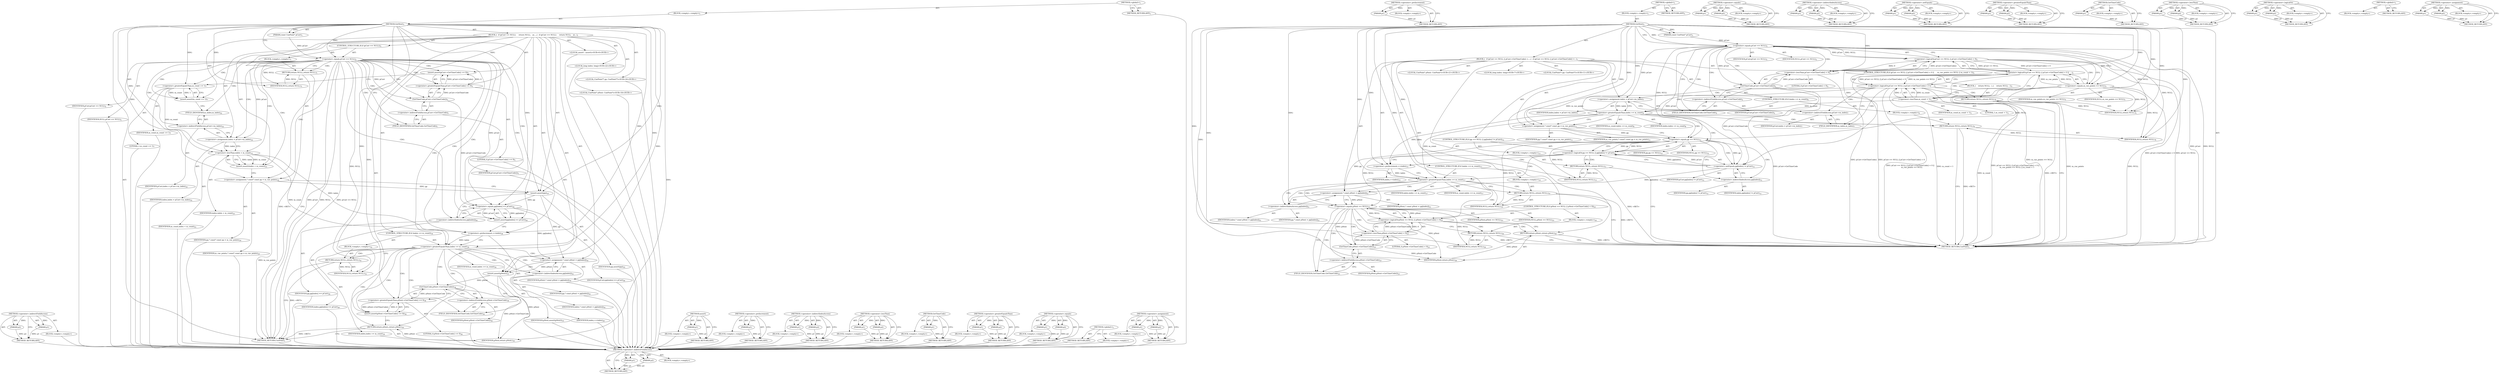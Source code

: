 digraph "&lt;operator&gt;.assignment" {
vulnerable_123 [label=<(METHOD,&lt;operator&gt;.indirectFieldAccess)>];
vulnerable_124 [label=<(PARAM,p1)>];
vulnerable_125 [label=<(PARAM,p2)>];
vulnerable_126 [label=<(BLOCK,&lt;empty&gt;,&lt;empty&gt;)>];
vulnerable_127 [label=<(METHOD_RETURN,ANY)>];
vulnerable_6 [label=<(METHOD,&lt;global&gt;)<SUB>1</SUB>>];
vulnerable_7 [label=<(BLOCK,&lt;empty&gt;,&lt;empty&gt;)<SUB>1</SUB>>];
vulnerable_8 [label=<(METHOD,GetNext)<SUB>1</SUB>>];
vulnerable_9 [label=<(PARAM,const CuePoint* pCurr)<SUB>1</SUB>>];
vulnerable_10 [label=<(BLOCK,{
  if (pCurr == NULL)
     return NULL;
 
  as...,{
  if (pCurr == NULL)
     return NULL;
 
  as...)<SUB>1</SUB>>];
vulnerable_11 [label=<(CONTROL_STRUCTURE,IF,if (pCurr == NULL))<SUB>2</SUB>>];
vulnerable_12 [label=<(&lt;operator&gt;.equals,pCurr == NULL)<SUB>2</SUB>>];
vulnerable_13 [label=<(IDENTIFIER,pCurr,pCurr == NULL)<SUB>2</SUB>>];
vulnerable_14 [label=<(IDENTIFIER,NULL,pCurr == NULL)<SUB>2</SUB>>];
vulnerable_15 [label=<(BLOCK,&lt;empty&gt;,&lt;empty&gt;)<SUB>3</SUB>>];
vulnerable_16 [label=<(RETURN,return NULL;,return NULL;)<SUB>3</SUB>>];
vulnerable_17 [label=<(IDENTIFIER,NULL,return NULL;)<SUB>3</SUB>>];
vulnerable_18 [label=<(assert,assert(pCurr-&gt;GetTimeCode() &gt;= 0))<SUB>5</SUB>>];
vulnerable_19 [label=<(&lt;operator&gt;.greaterEqualsThan,pCurr-&gt;GetTimeCode() &gt;= 0)<SUB>5</SUB>>];
vulnerable_20 [label=<(GetTimeCode,pCurr-&gt;GetTimeCode())<SUB>5</SUB>>];
vulnerable_21 [label=<(&lt;operator&gt;.indirectFieldAccess,pCurr-&gt;GetTimeCode)<SUB>5</SUB>>];
vulnerable_22 [label=<(IDENTIFIER,pCurr,pCurr-&gt;GetTimeCode())<SUB>5</SUB>>];
vulnerable_23 [label=<(FIELD_IDENTIFIER,GetTimeCode,GetTimeCode)<SUB>5</SUB>>];
vulnerable_24 [label=<(LITERAL,0,pCurr-&gt;GetTimeCode() &gt;= 0)<SUB>5</SUB>>];
vulnerable_25 [label="<(LOCAL,assert : assert)<SUB>6</SUB>>"];
vulnerable_26 [label=<(assert,assert(m_count &gt;= 1))<SUB>7</SUB>>];
vulnerable_27 [label=<(&lt;operator&gt;.greaterEqualsThan,m_count &gt;= 1)<SUB>7</SUB>>];
vulnerable_28 [label=<(IDENTIFIER,m_count,m_count &gt;= 1)<SUB>7</SUB>>];
vulnerable_29 [label=<(LITERAL,1,m_count &gt;= 1)<SUB>7</SUB>>];
vulnerable_30 [label="<(LOCAL,long index: long)<SUB>22</SUB>>"];
vulnerable_31 [label=<(&lt;operator&gt;.assignment,index = pCurr-&gt;m_index)<SUB>22</SUB>>];
vulnerable_32 [label=<(IDENTIFIER,index,index = pCurr-&gt;m_index)<SUB>22</SUB>>];
vulnerable_33 [label=<(&lt;operator&gt;.indirectFieldAccess,pCurr-&gt;m_index)<SUB>22</SUB>>];
vulnerable_34 [label=<(IDENTIFIER,pCurr,index = pCurr-&gt;m_index)<SUB>22</SUB>>];
vulnerable_35 [label=<(FIELD_IDENTIFIER,m_index,m_index)<SUB>22</SUB>>];
vulnerable_36 [label=<(assert,assert(index &lt; m_count))<SUB>23</SUB>>];
vulnerable_37 [label=<(&lt;operator&gt;.lessThan,index &lt; m_count)<SUB>23</SUB>>];
vulnerable_38 [label=<(IDENTIFIER,index,index &lt; m_count)<SUB>23</SUB>>];
vulnerable_39 [label=<(IDENTIFIER,m_count,index &lt; m_count)<SUB>23</SUB>>];
vulnerable_40 [label="<(LOCAL,CuePoint** pp: CuePoint**)<SUB>24</SUB>>"];
vulnerable_41 [label=<(&lt;operator&gt;.assignment,* const* const pp = m_cue_points)<SUB>24</SUB>>];
vulnerable_42 [label=<(IDENTIFIER,pp,* const* const pp = m_cue_points)<SUB>24</SUB>>];
vulnerable_43 [label=<(IDENTIFIER,m_cue_points,* const* const pp = m_cue_points)<SUB>24</SUB>>];
vulnerable_44 [label=<(assert,assert(pp))<SUB>25</SUB>>];
vulnerable_45 [label=<(IDENTIFIER,pp,assert(pp))<SUB>25</SUB>>];
vulnerable_46 [label=<(assert,assert(pp[index] == pCurr))<SUB>26</SUB>>];
vulnerable_47 [label=<(&lt;operator&gt;.equals,pp[index] == pCurr)<SUB>26</SUB>>];
vulnerable_48 [label=<(&lt;operator&gt;.indirectIndexAccess,pp[index])<SUB>26</SUB>>];
vulnerable_49 [label=<(IDENTIFIER,pp,pp[index] == pCurr)<SUB>26</SUB>>];
vulnerable_50 [label=<(IDENTIFIER,index,pp[index] == pCurr)<SUB>26</SUB>>];
vulnerable_51 [label=<(IDENTIFIER,pCurr,pp[index] == pCurr)<SUB>26</SUB>>];
vulnerable_52 [label=<(&lt;operator&gt;.preIncrement,++index)<SUB>28</SUB>>];
vulnerable_53 [label=<(IDENTIFIER,index,++index)<SUB>28</SUB>>];
vulnerable_54 [label=<(CONTROL_STRUCTURE,IF,if (index &gt;= m_count))<SUB>30</SUB>>];
vulnerable_55 [label=<(&lt;operator&gt;.greaterEqualsThan,index &gt;= m_count)<SUB>30</SUB>>];
vulnerable_56 [label=<(IDENTIFIER,index,index &gt;= m_count)<SUB>30</SUB>>];
vulnerable_57 [label=<(IDENTIFIER,m_count,index &gt;= m_count)<SUB>30</SUB>>];
vulnerable_58 [label=<(BLOCK,&lt;empty&gt;,&lt;empty&gt;)<SUB>32</SUB>>];
vulnerable_59 [label=<(RETURN,return NULL;,return NULL;)<SUB>32</SUB>>];
vulnerable_60 [label=<(IDENTIFIER,NULL,return NULL;)<SUB>32</SUB>>];
vulnerable_61 [label="<(LOCAL,CuePoint* pNext: CuePoint*)<SUB>34</SUB>>"];
vulnerable_62 [label=<(&lt;operator&gt;.assignment,* const pNext = pp[index])<SUB>34</SUB>>];
vulnerable_63 [label=<(IDENTIFIER,pNext,* const pNext = pp[index])<SUB>34</SUB>>];
vulnerable_64 [label=<(&lt;operator&gt;.indirectIndexAccess,pp[index])<SUB>34</SUB>>];
vulnerable_65 [label=<(IDENTIFIER,pp,* const pNext = pp[index])<SUB>34</SUB>>];
vulnerable_66 [label=<(IDENTIFIER,index,* const pNext = pp[index])<SUB>34</SUB>>];
vulnerable_67 [label=<(assert,assert(pNext))<SUB>35</SUB>>];
vulnerable_68 [label=<(IDENTIFIER,pNext,assert(pNext))<SUB>35</SUB>>];
vulnerable_69 [label=<(assert,assert(pNext-&gt;GetTimeCode() &gt;= 0))<SUB>36</SUB>>];
vulnerable_70 [label=<(&lt;operator&gt;.greaterEqualsThan,pNext-&gt;GetTimeCode() &gt;= 0)<SUB>36</SUB>>];
vulnerable_71 [label=<(GetTimeCode,pNext-&gt;GetTimeCode())<SUB>36</SUB>>];
vulnerable_72 [label=<(&lt;operator&gt;.indirectFieldAccess,pNext-&gt;GetTimeCode)<SUB>36</SUB>>];
vulnerable_73 [label=<(IDENTIFIER,pNext,pNext-&gt;GetTimeCode())<SUB>36</SUB>>];
vulnerable_74 [label=<(FIELD_IDENTIFIER,GetTimeCode,GetTimeCode)<SUB>36</SUB>>];
vulnerable_75 [label=<(LITERAL,0,pNext-&gt;GetTimeCode() &gt;= 0)<SUB>36</SUB>>];
vulnerable_76 [label=<(RETURN,return pNext;,return pNext;)<SUB>39</SUB>>];
vulnerable_77 [label=<(IDENTIFIER,pNext,return pNext;)<SUB>39</SUB>>];
vulnerable_78 [label=<(METHOD_RETURN,CuePoint)<SUB>1</SUB>>];
vulnerable_80 [label=<(METHOD_RETURN,ANY)<SUB>1</SUB>>];
vulnerable_110 [label=<(METHOD,assert)>];
vulnerable_111 [label=<(PARAM,p1)>];
vulnerable_112 [label=<(BLOCK,&lt;empty&gt;,&lt;empty&gt;)>];
vulnerable_113 [label=<(METHOD_RETURN,ANY)>];
vulnerable_143 [label=<(METHOD,&lt;operator&gt;.preIncrement)>];
vulnerable_144 [label=<(PARAM,p1)>];
vulnerable_145 [label=<(BLOCK,&lt;empty&gt;,&lt;empty&gt;)>];
vulnerable_146 [label=<(METHOD_RETURN,ANY)>];
vulnerable_138 [label=<(METHOD,&lt;operator&gt;.indirectIndexAccess)>];
vulnerable_139 [label=<(PARAM,p1)>];
vulnerable_140 [label=<(PARAM,p2)>];
vulnerable_141 [label=<(BLOCK,&lt;empty&gt;,&lt;empty&gt;)>];
vulnerable_142 [label=<(METHOD_RETURN,ANY)>];
vulnerable_133 [label=<(METHOD,&lt;operator&gt;.lessThan)>];
vulnerable_134 [label=<(PARAM,p1)>];
vulnerable_135 [label=<(PARAM,p2)>];
vulnerable_136 [label=<(BLOCK,&lt;empty&gt;,&lt;empty&gt;)>];
vulnerable_137 [label=<(METHOD_RETURN,ANY)>];
vulnerable_119 [label=<(METHOD,GetTimeCode)>];
vulnerable_120 [label=<(PARAM,p1)>];
vulnerable_121 [label=<(BLOCK,&lt;empty&gt;,&lt;empty&gt;)>];
vulnerable_122 [label=<(METHOD_RETURN,ANY)>];
vulnerable_114 [label=<(METHOD,&lt;operator&gt;.greaterEqualsThan)>];
vulnerable_115 [label=<(PARAM,p1)>];
vulnerable_116 [label=<(PARAM,p2)>];
vulnerable_117 [label=<(BLOCK,&lt;empty&gt;,&lt;empty&gt;)>];
vulnerable_118 [label=<(METHOD_RETURN,ANY)>];
vulnerable_105 [label=<(METHOD,&lt;operator&gt;.equals)>];
vulnerable_106 [label=<(PARAM,p1)>];
vulnerable_107 [label=<(PARAM,p2)>];
vulnerable_108 [label=<(BLOCK,&lt;empty&gt;,&lt;empty&gt;)>];
vulnerable_109 [label=<(METHOD_RETURN,ANY)>];
vulnerable_99 [label=<(METHOD,&lt;global&gt;)<SUB>1</SUB>>];
vulnerable_100 [label=<(BLOCK,&lt;empty&gt;,&lt;empty&gt;)>];
vulnerable_101 [label=<(METHOD_RETURN,ANY)>];
vulnerable_128 [label=<(METHOD,&lt;operator&gt;.assignment)>];
vulnerable_129 [label=<(PARAM,p1)>];
vulnerable_130 [label=<(PARAM,p2)>];
vulnerable_131 [label=<(BLOCK,&lt;empty&gt;,&lt;empty&gt;)>];
vulnerable_132 [label=<(METHOD_RETURN,ANY)>];
fixed_138 [label=<(METHOD,&lt;operator&gt;.indirectFieldAccess)>];
fixed_139 [label=<(PARAM,p1)>];
fixed_140 [label=<(PARAM,p2)>];
fixed_141 [label=<(BLOCK,&lt;empty&gt;,&lt;empty&gt;)>];
fixed_142 [label=<(METHOD_RETURN,ANY)>];
fixed_163 [label=<(METHOD,&lt;operator&gt;.preIncrement)>];
fixed_164 [label=<(PARAM,p1)>];
fixed_165 [label=<(BLOCK,&lt;empty&gt;,&lt;empty&gt;)>];
fixed_166 [label=<(METHOD_RETURN,ANY)>];
fixed_6 [label=<(METHOD,&lt;global&gt;)<SUB>1</SUB>>];
fixed_7 [label=<(BLOCK,&lt;empty&gt;,&lt;empty&gt;)<SUB>1</SUB>>];
fixed_8 [label=<(METHOD,GetNext)<SUB>1</SUB>>];
fixed_9 [label=<(PARAM,const CuePoint* pCurr)<SUB>1</SUB>>];
fixed_10 [label=<(BLOCK,{
  if (pCurr == NULL || pCurr-&gt;GetTimeCode() &lt;...,{
  if (pCurr == NULL || pCurr-&gt;GetTimeCode() &lt;...)<SUB>1</SUB>>];
fixed_11 [label=<(CONTROL_STRUCTURE,IF,if (pCurr == NULL || pCurr-&gt;GetTimeCode() &lt; 0 ||
      m_cue_points == NULL || m_count &lt; 1))<SUB>2</SUB>>];
fixed_12 [label=<(&lt;operator&gt;.logicalOr,pCurr == NULL || pCurr-&gt;GetTimeCode() &lt; 0 ||
  ...)<SUB>2</SUB>>];
fixed_13 [label=<(&lt;operator&gt;.logicalOr,pCurr == NULL || pCurr-&gt;GetTimeCode() &lt; 0 ||
  ...)<SUB>2</SUB>>];
fixed_14 [label=<(&lt;operator&gt;.logicalOr,pCurr == NULL || pCurr-&gt;GetTimeCode() &lt; 0)<SUB>2</SUB>>];
fixed_15 [label=<(&lt;operator&gt;.equals,pCurr == NULL)<SUB>2</SUB>>];
fixed_16 [label=<(IDENTIFIER,pCurr,pCurr == NULL)<SUB>2</SUB>>];
fixed_17 [label=<(IDENTIFIER,NULL,pCurr == NULL)<SUB>2</SUB>>];
fixed_18 [label=<(&lt;operator&gt;.lessThan,pCurr-&gt;GetTimeCode() &lt; 0)<SUB>2</SUB>>];
fixed_19 [label=<(GetTimeCode,pCurr-&gt;GetTimeCode())<SUB>2</SUB>>];
fixed_20 [label=<(&lt;operator&gt;.indirectFieldAccess,pCurr-&gt;GetTimeCode)<SUB>2</SUB>>];
fixed_21 [label=<(IDENTIFIER,pCurr,pCurr-&gt;GetTimeCode())<SUB>2</SUB>>];
fixed_22 [label=<(FIELD_IDENTIFIER,GetTimeCode,GetTimeCode)<SUB>2</SUB>>];
fixed_23 [label=<(LITERAL,0,pCurr-&gt;GetTimeCode() &lt; 0)<SUB>2</SUB>>];
fixed_24 [label=<(&lt;operator&gt;.equals,m_cue_points == NULL)<SUB>3</SUB>>];
fixed_25 [label=<(IDENTIFIER,m_cue_points,m_cue_points == NULL)<SUB>3</SUB>>];
fixed_26 [label=<(IDENTIFIER,NULL,m_cue_points == NULL)<SUB>3</SUB>>];
fixed_27 [label=<(&lt;operator&gt;.lessThan,m_count &lt; 1)<SUB>3</SUB>>];
fixed_28 [label=<(IDENTIFIER,m_count,m_count &lt; 1)<SUB>3</SUB>>];
fixed_29 [label=<(LITERAL,1,m_count &lt; 1)<SUB>3</SUB>>];
fixed_30 [label=<(BLOCK,{
    return NULL;
  },{
    return NULL;
  })<SUB>3</SUB>>];
fixed_31 [label=<(RETURN,return NULL;,return NULL;)<SUB>4</SUB>>];
fixed_32 [label=<(IDENTIFIER,NULL,return NULL;)<SUB>4</SUB>>];
fixed_33 [label="<(LOCAL,long index: long)<SUB>7</SUB>>"];
fixed_34 [label=<(&lt;operator&gt;.assignment,index = pCurr-&gt;m_index)<SUB>7</SUB>>];
fixed_35 [label=<(IDENTIFIER,index,index = pCurr-&gt;m_index)<SUB>7</SUB>>];
fixed_36 [label=<(&lt;operator&gt;.indirectFieldAccess,pCurr-&gt;m_index)<SUB>7</SUB>>];
fixed_37 [label=<(IDENTIFIER,pCurr,index = pCurr-&gt;m_index)<SUB>7</SUB>>];
fixed_38 [label=<(FIELD_IDENTIFIER,m_index,m_index)<SUB>7</SUB>>];
fixed_39 [label=<(CONTROL_STRUCTURE,IF,if (index &gt;= m_count))<SUB>8</SUB>>];
fixed_40 [label=<(&lt;operator&gt;.greaterEqualsThan,index &gt;= m_count)<SUB>8</SUB>>];
fixed_41 [label=<(IDENTIFIER,index,index &gt;= m_count)<SUB>8</SUB>>];
fixed_42 [label=<(IDENTIFIER,m_count,index &gt;= m_count)<SUB>8</SUB>>];
fixed_43 [label=<(BLOCK,&lt;empty&gt;,&lt;empty&gt;)<SUB>9</SUB>>];
fixed_44 [label=<(RETURN,return NULL;,return NULL;)<SUB>9</SUB>>];
fixed_45 [label=<(IDENTIFIER,NULL,return NULL;)<SUB>9</SUB>>];
fixed_46 [label="<(LOCAL,CuePoint** pp: CuePoint**)<SUB>11</SUB>>"];
fixed_47 [label=<(&lt;operator&gt;.assignment,* const* const pp = m_cue_points)<SUB>11</SUB>>];
fixed_48 [label=<(IDENTIFIER,pp,* const* const pp = m_cue_points)<SUB>11</SUB>>];
fixed_49 [label=<(IDENTIFIER,m_cue_points,* const* const pp = m_cue_points)<SUB>11</SUB>>];
fixed_50 [label=<(CONTROL_STRUCTURE,IF,if (pp == NULL || pp[index] != pCurr))<SUB>12</SUB>>];
fixed_51 [label=<(&lt;operator&gt;.logicalOr,pp == NULL || pp[index] != pCurr)<SUB>12</SUB>>];
fixed_52 [label=<(&lt;operator&gt;.equals,pp == NULL)<SUB>12</SUB>>];
fixed_53 [label=<(IDENTIFIER,pp,pp == NULL)<SUB>12</SUB>>];
fixed_54 [label=<(IDENTIFIER,NULL,pp == NULL)<SUB>12</SUB>>];
fixed_55 [label=<(&lt;operator&gt;.notEquals,pp[index] != pCurr)<SUB>12</SUB>>];
fixed_56 [label=<(&lt;operator&gt;.indirectIndexAccess,pp[index])<SUB>12</SUB>>];
fixed_57 [label=<(IDENTIFIER,pp,pp[index] != pCurr)<SUB>12</SUB>>];
fixed_58 [label=<(IDENTIFIER,index,pp[index] != pCurr)<SUB>12</SUB>>];
fixed_59 [label=<(IDENTIFIER,pCurr,pp[index] != pCurr)<SUB>12</SUB>>];
fixed_60 [label=<(BLOCK,&lt;empty&gt;,&lt;empty&gt;)<SUB>13</SUB>>];
fixed_61 [label=<(RETURN,return NULL;,return NULL;)<SUB>13</SUB>>];
fixed_62 [label=<(IDENTIFIER,NULL,return NULL;)<SUB>13</SUB>>];
fixed_63 [label=<(&lt;operator&gt;.preIncrement,++index)<SUB>15</SUB>>];
fixed_64 [label=<(IDENTIFIER,index,++index)<SUB>15</SUB>>];
fixed_65 [label=<(CONTROL_STRUCTURE,IF,if (index &gt;= m_count))<SUB>17</SUB>>];
fixed_66 [label=<(&lt;operator&gt;.greaterEqualsThan,index &gt;= m_count)<SUB>17</SUB>>];
fixed_67 [label=<(IDENTIFIER,index,index &gt;= m_count)<SUB>17</SUB>>];
fixed_68 [label=<(IDENTIFIER,m_count,index &gt;= m_count)<SUB>17</SUB>>];
fixed_69 [label=<(BLOCK,&lt;empty&gt;,&lt;empty&gt;)<SUB>19</SUB>>];
fixed_70 [label=<(RETURN,return NULL;,return NULL;)<SUB>19</SUB>>];
fixed_71 [label=<(IDENTIFIER,NULL,return NULL;)<SUB>19</SUB>>];
fixed_72 [label="<(LOCAL,CuePoint* pNext: CuePoint*)<SUB>21</SUB>>"];
fixed_73 [label=<(&lt;operator&gt;.assignment,* const pNext = pp[index])<SUB>21</SUB>>];
fixed_74 [label=<(IDENTIFIER,pNext,* const pNext = pp[index])<SUB>21</SUB>>];
fixed_75 [label=<(&lt;operator&gt;.indirectIndexAccess,pp[index])<SUB>21</SUB>>];
fixed_76 [label=<(IDENTIFIER,pp,* const pNext = pp[index])<SUB>21</SUB>>];
fixed_77 [label=<(IDENTIFIER,index,* const pNext = pp[index])<SUB>21</SUB>>];
fixed_78 [label=<(CONTROL_STRUCTURE,IF,if (pNext == NULL || pNext-&gt;GetTimeCode() &lt; 0))<SUB>23</SUB>>];
fixed_79 [label=<(&lt;operator&gt;.logicalOr,pNext == NULL || pNext-&gt;GetTimeCode() &lt; 0)<SUB>23</SUB>>];
fixed_80 [label=<(&lt;operator&gt;.equals,pNext == NULL)<SUB>23</SUB>>];
fixed_81 [label=<(IDENTIFIER,pNext,pNext == NULL)<SUB>23</SUB>>];
fixed_82 [label=<(IDENTIFIER,NULL,pNext == NULL)<SUB>23</SUB>>];
fixed_83 [label=<(&lt;operator&gt;.lessThan,pNext-&gt;GetTimeCode() &lt; 0)<SUB>23</SUB>>];
fixed_84 [label=<(GetTimeCode,pNext-&gt;GetTimeCode())<SUB>23</SUB>>];
fixed_85 [label=<(&lt;operator&gt;.indirectFieldAccess,pNext-&gt;GetTimeCode)<SUB>23</SUB>>];
fixed_86 [label=<(IDENTIFIER,pNext,pNext-&gt;GetTimeCode())<SUB>23</SUB>>];
fixed_87 [label=<(FIELD_IDENTIFIER,GetTimeCode,GetTimeCode)<SUB>23</SUB>>];
fixed_88 [label=<(LITERAL,0,pNext-&gt;GetTimeCode() &lt; 0)<SUB>23</SUB>>];
fixed_89 [label=<(BLOCK,&lt;empty&gt;,&lt;empty&gt;)<SUB>24</SUB>>];
fixed_90 [label=<(RETURN,return NULL;,return NULL;)<SUB>24</SUB>>];
fixed_91 [label=<(IDENTIFIER,NULL,return NULL;)<SUB>24</SUB>>];
fixed_92 [label=<(RETURN,return pNext;,return pNext;)<SUB>26</SUB>>];
fixed_93 [label=<(IDENTIFIER,pNext,return pNext;)<SUB>26</SUB>>];
fixed_94 [label=<(METHOD_RETURN,CuePoint)<SUB>1</SUB>>];
fixed_96 [label=<(METHOD_RETURN,ANY)<SUB>1</SUB>>];
fixed_124 [label=<(METHOD,&lt;operator&gt;.equals)>];
fixed_125 [label=<(PARAM,p1)>];
fixed_126 [label=<(PARAM,p2)>];
fixed_127 [label=<(BLOCK,&lt;empty&gt;,&lt;empty&gt;)>];
fixed_128 [label=<(METHOD_RETURN,ANY)>];
fixed_158 [label=<(METHOD,&lt;operator&gt;.indirectIndexAccess)>];
fixed_159 [label=<(PARAM,p1)>];
fixed_160 [label=<(PARAM,p2)>];
fixed_161 [label=<(BLOCK,&lt;empty&gt;,&lt;empty&gt;)>];
fixed_162 [label=<(METHOD_RETURN,ANY)>];
fixed_153 [label=<(METHOD,&lt;operator&gt;.notEquals)>];
fixed_154 [label=<(PARAM,p1)>];
fixed_155 [label=<(PARAM,p2)>];
fixed_156 [label=<(BLOCK,&lt;empty&gt;,&lt;empty&gt;)>];
fixed_157 [label=<(METHOD_RETURN,ANY)>];
fixed_148 [label=<(METHOD,&lt;operator&gt;.greaterEqualsThan)>];
fixed_149 [label=<(PARAM,p1)>];
fixed_150 [label=<(PARAM,p2)>];
fixed_151 [label=<(BLOCK,&lt;empty&gt;,&lt;empty&gt;)>];
fixed_152 [label=<(METHOD_RETURN,ANY)>];
fixed_134 [label=<(METHOD,GetTimeCode)>];
fixed_135 [label=<(PARAM,p1)>];
fixed_136 [label=<(BLOCK,&lt;empty&gt;,&lt;empty&gt;)>];
fixed_137 [label=<(METHOD_RETURN,ANY)>];
fixed_129 [label=<(METHOD,&lt;operator&gt;.lessThan)>];
fixed_130 [label=<(PARAM,p1)>];
fixed_131 [label=<(PARAM,p2)>];
fixed_132 [label=<(BLOCK,&lt;empty&gt;,&lt;empty&gt;)>];
fixed_133 [label=<(METHOD_RETURN,ANY)>];
fixed_119 [label=<(METHOD,&lt;operator&gt;.logicalOr)>];
fixed_120 [label=<(PARAM,p1)>];
fixed_121 [label=<(PARAM,p2)>];
fixed_122 [label=<(BLOCK,&lt;empty&gt;,&lt;empty&gt;)>];
fixed_123 [label=<(METHOD_RETURN,ANY)>];
fixed_113 [label=<(METHOD,&lt;global&gt;)<SUB>1</SUB>>];
fixed_114 [label=<(BLOCK,&lt;empty&gt;,&lt;empty&gt;)>];
fixed_115 [label=<(METHOD_RETURN,ANY)>];
fixed_143 [label=<(METHOD,&lt;operator&gt;.assignment)>];
fixed_144 [label=<(PARAM,p1)>];
fixed_145 [label=<(PARAM,p2)>];
fixed_146 [label=<(BLOCK,&lt;empty&gt;,&lt;empty&gt;)>];
fixed_147 [label=<(METHOD_RETURN,ANY)>];
vulnerable_123 -> vulnerable_124  [key=0, label="AST: "];
vulnerable_123 -> vulnerable_124  [key=1, label="DDG: "];
vulnerable_123 -> vulnerable_126  [key=0, label="AST: "];
vulnerable_123 -> vulnerable_125  [key=0, label="AST: "];
vulnerable_123 -> vulnerable_125  [key=1, label="DDG: "];
vulnerable_123 -> vulnerable_127  [key=0, label="AST: "];
vulnerable_123 -> vulnerable_127  [key=1, label="CFG: "];
vulnerable_124 -> vulnerable_127  [key=0, label="DDG: p1"];
vulnerable_125 -> vulnerable_127  [key=0, label="DDG: p2"];
vulnerable_126 -> fixed_138  [key=0];
vulnerable_127 -> fixed_138  [key=0];
vulnerable_6 -> vulnerable_7  [key=0, label="AST: "];
vulnerable_6 -> vulnerable_80  [key=0, label="AST: "];
vulnerable_6 -> vulnerable_80  [key=1, label="CFG: "];
vulnerable_7 -> vulnerable_8  [key=0, label="AST: "];
vulnerable_8 -> vulnerable_9  [key=0, label="AST: "];
vulnerable_8 -> vulnerable_9  [key=1, label="DDG: "];
vulnerable_8 -> vulnerable_10  [key=0, label="AST: "];
vulnerable_8 -> vulnerable_78  [key=0, label="AST: "];
vulnerable_8 -> vulnerable_12  [key=0, label="CFG: "];
vulnerable_8 -> vulnerable_12  [key=1, label="DDG: "];
vulnerable_8 -> vulnerable_41  [key=0, label="DDG: "];
vulnerable_8 -> vulnerable_44  [key=0, label="DDG: "];
vulnerable_8 -> vulnerable_52  [key=0, label="DDG: "];
vulnerable_8 -> vulnerable_67  [key=0, label="DDG: "];
vulnerable_8 -> vulnerable_77  [key=0, label="DDG: "];
vulnerable_8 -> vulnerable_19  [key=0, label="DDG: "];
vulnerable_8 -> vulnerable_27  [key=0, label="DDG: "];
vulnerable_8 -> vulnerable_37  [key=0, label="DDG: "];
vulnerable_8 -> vulnerable_47  [key=0, label="DDG: "];
vulnerable_8 -> vulnerable_55  [key=0, label="DDG: "];
vulnerable_8 -> vulnerable_70  [key=0, label="DDG: "];
vulnerable_8 -> vulnerable_17  [key=0, label="DDG: "];
vulnerable_8 -> vulnerable_60  [key=0, label="DDG: "];
vulnerable_9 -> vulnerable_12  [key=0, label="DDG: pCurr"];
vulnerable_10 -> vulnerable_11  [key=0, label="AST: "];
vulnerable_10 -> vulnerable_18  [key=0, label="AST: "];
vulnerable_10 -> vulnerable_25  [key=0, label="AST: "];
vulnerable_10 -> vulnerable_26  [key=0, label="AST: "];
vulnerable_10 -> vulnerable_30  [key=0, label="AST: "];
vulnerable_10 -> vulnerable_31  [key=0, label="AST: "];
vulnerable_10 -> vulnerable_36  [key=0, label="AST: "];
vulnerable_10 -> vulnerable_40  [key=0, label="AST: "];
vulnerable_10 -> vulnerable_41  [key=0, label="AST: "];
vulnerable_10 -> vulnerable_44  [key=0, label="AST: "];
vulnerable_10 -> vulnerable_46  [key=0, label="AST: "];
vulnerable_10 -> vulnerable_52  [key=0, label="AST: "];
vulnerable_10 -> vulnerable_54  [key=0, label="AST: "];
vulnerable_10 -> vulnerable_61  [key=0, label="AST: "];
vulnerable_10 -> vulnerable_62  [key=0, label="AST: "];
vulnerable_10 -> vulnerable_67  [key=0, label="AST: "];
vulnerable_10 -> vulnerable_69  [key=0, label="AST: "];
vulnerable_10 -> vulnerable_76  [key=0, label="AST: "];
vulnerable_11 -> vulnerable_12  [key=0, label="AST: "];
vulnerable_11 -> vulnerable_15  [key=0, label="AST: "];
vulnerable_12 -> vulnerable_13  [key=0, label="AST: "];
vulnerable_12 -> vulnerable_14  [key=0, label="AST: "];
vulnerable_12 -> vulnerable_16  [key=0, label="CFG: "];
vulnerable_12 -> vulnerable_16  [key=1, label="CDG: "];
vulnerable_12 -> vulnerable_23  [key=0, label="CFG: "];
vulnerable_12 -> vulnerable_23  [key=1, label="CDG: "];
vulnerable_12 -> vulnerable_78  [key=0, label="DDG: pCurr"];
vulnerable_12 -> vulnerable_78  [key=1, label="DDG: NULL"];
vulnerable_12 -> vulnerable_78  [key=2, label="DDG: pCurr == NULL"];
vulnerable_12 -> vulnerable_31  [key=0, label="DDG: pCurr"];
vulnerable_12 -> vulnerable_31  [key=1, label="CDG: "];
vulnerable_12 -> vulnerable_47  [key=0, label="DDG: pCurr"];
vulnerable_12 -> vulnerable_47  [key=1, label="CDG: "];
vulnerable_12 -> vulnerable_17  [key=0, label="DDG: NULL"];
vulnerable_12 -> vulnerable_20  [key=0, label="DDG: pCurr"];
vulnerable_12 -> vulnerable_20  [key=1, label="CDG: "];
vulnerable_12 -> vulnerable_60  [key=0, label="DDG: NULL"];
vulnerable_12 -> vulnerable_21  [key=0, label="CDG: "];
vulnerable_12 -> vulnerable_48  [key=0, label="CDG: "];
vulnerable_12 -> vulnerable_26  [key=0, label="CDG: "];
vulnerable_12 -> vulnerable_19  [key=0, label="CDG: "];
vulnerable_12 -> vulnerable_52  [key=0, label="CDG: "];
vulnerable_12 -> vulnerable_37  [key=0, label="CDG: "];
vulnerable_12 -> vulnerable_46  [key=0, label="CDG: "];
vulnerable_12 -> vulnerable_27  [key=0, label="CDG: "];
vulnerable_12 -> vulnerable_18  [key=0, label="CDG: "];
vulnerable_12 -> vulnerable_44  [key=0, label="CDG: "];
vulnerable_12 -> vulnerable_35  [key=0, label="CDG: "];
vulnerable_12 -> vulnerable_33  [key=0, label="CDG: "];
vulnerable_12 -> vulnerable_36  [key=0, label="CDG: "];
vulnerable_12 -> vulnerable_41  [key=0, label="CDG: "];
vulnerable_12 -> vulnerable_55  [key=0, label="CDG: "];
vulnerable_13 -> fixed_138  [key=0];
vulnerable_14 -> fixed_138  [key=0];
vulnerable_15 -> vulnerable_16  [key=0, label="AST: "];
vulnerable_16 -> vulnerable_17  [key=0, label="AST: "];
vulnerable_16 -> vulnerable_78  [key=0, label="CFG: "];
vulnerable_16 -> vulnerable_78  [key=1, label="DDG: &lt;RET&gt;"];
vulnerable_17 -> vulnerable_16  [key=0, label="DDG: NULL"];
vulnerable_18 -> vulnerable_19  [key=0, label="AST: "];
vulnerable_18 -> vulnerable_27  [key=0, label="CFG: "];
vulnerable_19 -> vulnerable_20  [key=0, label="AST: "];
vulnerable_19 -> vulnerable_24  [key=0, label="AST: "];
vulnerable_19 -> vulnerable_18  [key=0, label="CFG: "];
vulnerable_19 -> vulnerable_18  [key=1, label="DDG: pCurr-&gt;GetTimeCode()"];
vulnerable_19 -> vulnerable_18  [key=2, label="DDG: 0"];
vulnerable_20 -> vulnerable_21  [key=0, label="AST: "];
vulnerable_20 -> vulnerable_19  [key=0, label="CFG: "];
vulnerable_20 -> vulnerable_19  [key=1, label="DDG: pCurr-&gt;GetTimeCode"];
vulnerable_20 -> vulnerable_47  [key=0, label="DDG: pCurr-&gt;GetTimeCode"];
vulnerable_21 -> vulnerable_22  [key=0, label="AST: "];
vulnerable_21 -> vulnerable_23  [key=0, label="AST: "];
vulnerable_21 -> vulnerable_20  [key=0, label="CFG: "];
vulnerable_22 -> fixed_138  [key=0];
vulnerable_23 -> vulnerable_21  [key=0, label="CFG: "];
vulnerable_24 -> fixed_138  [key=0];
vulnerable_25 -> fixed_138  [key=0];
vulnerable_26 -> vulnerable_27  [key=0, label="AST: "];
vulnerable_26 -> vulnerable_35  [key=0, label="CFG: "];
vulnerable_27 -> vulnerable_28  [key=0, label="AST: "];
vulnerable_27 -> vulnerable_29  [key=0, label="AST: "];
vulnerable_27 -> vulnerable_26  [key=0, label="CFG: "];
vulnerable_27 -> vulnerable_26  [key=1, label="DDG: m_count"];
vulnerable_27 -> vulnerable_26  [key=2, label="DDG: 1"];
vulnerable_27 -> vulnerable_37  [key=0, label="DDG: m_count"];
vulnerable_28 -> fixed_138  [key=0];
vulnerable_29 -> fixed_138  [key=0];
vulnerable_30 -> fixed_138  [key=0];
vulnerable_31 -> vulnerable_32  [key=0, label="AST: "];
vulnerable_31 -> vulnerable_33  [key=0, label="AST: "];
vulnerable_31 -> vulnerable_37  [key=0, label="CFG: "];
vulnerable_31 -> vulnerable_37  [key=1, label="DDG: index"];
vulnerable_32 -> fixed_138  [key=0];
vulnerable_33 -> vulnerable_34  [key=0, label="AST: "];
vulnerable_33 -> vulnerable_35  [key=0, label="AST: "];
vulnerable_33 -> vulnerable_31  [key=0, label="CFG: "];
vulnerable_34 -> fixed_138  [key=0];
vulnerable_35 -> vulnerable_33  [key=0, label="CFG: "];
vulnerable_36 -> vulnerable_37  [key=0, label="AST: "];
vulnerable_36 -> vulnerable_41  [key=0, label="CFG: "];
vulnerable_37 -> vulnerable_38  [key=0, label="AST: "];
vulnerable_37 -> vulnerable_39  [key=0, label="AST: "];
vulnerable_37 -> vulnerable_36  [key=0, label="CFG: "];
vulnerable_37 -> vulnerable_36  [key=1, label="DDG: index"];
vulnerable_37 -> vulnerable_36  [key=2, label="DDG: m_count"];
vulnerable_37 -> vulnerable_52  [key=0, label="DDG: index"];
vulnerable_37 -> vulnerable_55  [key=0, label="DDG: m_count"];
vulnerable_38 -> fixed_138  [key=0];
vulnerable_39 -> fixed_138  [key=0];
vulnerable_40 -> fixed_138  [key=0];
vulnerable_41 -> vulnerable_42  [key=0, label="AST: "];
vulnerable_41 -> vulnerable_43  [key=0, label="AST: "];
vulnerable_41 -> vulnerable_44  [key=0, label="CFG: "];
vulnerable_41 -> vulnerable_44  [key=1, label="DDG: pp"];
vulnerable_41 -> vulnerable_78  [key=0, label="DDG: m_cue_points"];
vulnerable_42 -> fixed_138  [key=0];
vulnerable_43 -> fixed_138  [key=0];
vulnerable_44 -> vulnerable_45  [key=0, label="AST: "];
vulnerable_44 -> vulnerable_48  [key=0, label="CFG: "];
vulnerable_44 -> vulnerable_62  [key=0, label="DDG: pp"];
vulnerable_44 -> vulnerable_47  [key=0, label="DDG: pp"];
vulnerable_45 -> fixed_138  [key=0];
vulnerable_46 -> vulnerable_47  [key=0, label="AST: "];
vulnerable_46 -> vulnerable_52  [key=0, label="CFG: "];
vulnerable_47 -> vulnerable_48  [key=0, label="AST: "];
vulnerable_47 -> vulnerable_51  [key=0, label="AST: "];
vulnerable_47 -> vulnerable_46  [key=0, label="CFG: "];
vulnerable_47 -> vulnerable_46  [key=1, label="DDG: pp[index]"];
vulnerable_47 -> vulnerable_46  [key=2, label="DDG: pCurr"];
vulnerable_47 -> vulnerable_62  [key=0, label="DDG: pp[index]"];
vulnerable_48 -> vulnerable_49  [key=0, label="AST: "];
vulnerable_48 -> vulnerable_50  [key=0, label="AST: "];
vulnerable_48 -> vulnerable_47  [key=0, label="CFG: "];
vulnerable_49 -> fixed_138  [key=0];
vulnerable_50 -> fixed_138  [key=0];
vulnerable_51 -> fixed_138  [key=0];
vulnerable_52 -> vulnerable_53  [key=0, label="AST: "];
vulnerable_52 -> vulnerable_55  [key=0, label="CFG: "];
vulnerable_52 -> vulnerable_55  [key=1, label="DDG: index"];
vulnerable_53 -> fixed_138  [key=0];
vulnerable_54 -> vulnerable_55  [key=0, label="AST: "];
vulnerable_54 -> vulnerable_58  [key=0, label="AST: "];
vulnerable_55 -> vulnerable_56  [key=0, label="AST: "];
vulnerable_55 -> vulnerable_57  [key=0, label="AST: "];
vulnerable_55 -> vulnerable_59  [key=0, label="CFG: "];
vulnerable_55 -> vulnerable_59  [key=1, label="CDG: "];
vulnerable_55 -> vulnerable_64  [key=0, label="CFG: "];
vulnerable_55 -> vulnerable_64  [key=1, label="CDG: "];
vulnerable_55 -> vulnerable_72  [key=0, label="CDG: "];
vulnerable_55 -> vulnerable_69  [key=0, label="CDG: "];
vulnerable_55 -> vulnerable_67  [key=0, label="CDG: "];
vulnerable_55 -> vulnerable_74  [key=0, label="CDG: "];
vulnerable_55 -> vulnerable_76  [key=0, label="CDG: "];
vulnerable_55 -> vulnerable_71  [key=0, label="CDG: "];
vulnerable_55 -> vulnerable_70  [key=0, label="CDG: "];
vulnerable_55 -> vulnerable_62  [key=0, label="CDG: "];
vulnerable_56 -> fixed_138  [key=0];
vulnerable_57 -> fixed_138  [key=0];
vulnerable_58 -> vulnerable_59  [key=0, label="AST: "];
vulnerable_59 -> vulnerable_60  [key=0, label="AST: "];
vulnerable_59 -> vulnerable_78  [key=0, label="CFG: "];
vulnerable_59 -> vulnerable_78  [key=1, label="DDG: &lt;RET&gt;"];
vulnerable_60 -> vulnerable_59  [key=0, label="DDG: NULL"];
vulnerable_61 -> fixed_138  [key=0];
vulnerable_62 -> vulnerable_63  [key=0, label="AST: "];
vulnerable_62 -> vulnerable_64  [key=0, label="AST: "];
vulnerable_62 -> vulnerable_67  [key=0, label="CFG: "];
vulnerable_62 -> vulnerable_67  [key=1, label="DDG: pNext"];
vulnerable_63 -> fixed_138  [key=0];
vulnerable_64 -> vulnerable_65  [key=0, label="AST: "];
vulnerable_64 -> vulnerable_66  [key=0, label="AST: "];
vulnerable_64 -> vulnerable_62  [key=0, label="CFG: "];
vulnerable_65 -> fixed_138  [key=0];
vulnerable_66 -> fixed_138  [key=0];
vulnerable_67 -> vulnerable_68  [key=0, label="AST: "];
vulnerable_67 -> vulnerable_74  [key=0, label="CFG: "];
vulnerable_67 -> vulnerable_77  [key=0, label="DDG: pNext"];
vulnerable_67 -> vulnerable_71  [key=0, label="DDG: pNext"];
vulnerable_68 -> fixed_138  [key=0];
vulnerable_69 -> vulnerable_70  [key=0, label="AST: "];
vulnerable_69 -> vulnerable_76  [key=0, label="CFG: "];
vulnerable_70 -> vulnerable_71  [key=0, label="AST: "];
vulnerable_70 -> vulnerable_75  [key=0, label="AST: "];
vulnerable_70 -> vulnerable_69  [key=0, label="CFG: "];
vulnerable_70 -> vulnerable_69  [key=1, label="DDG: pNext-&gt;GetTimeCode()"];
vulnerable_70 -> vulnerable_69  [key=2, label="DDG: 0"];
vulnerable_71 -> vulnerable_72  [key=0, label="AST: "];
vulnerable_71 -> vulnerable_70  [key=0, label="CFG: "];
vulnerable_71 -> vulnerable_70  [key=1, label="DDG: pNext-&gt;GetTimeCode"];
vulnerable_71 -> vulnerable_77  [key=0, label="DDG: pNext-&gt;GetTimeCode"];
vulnerable_72 -> vulnerable_73  [key=0, label="AST: "];
vulnerable_72 -> vulnerable_74  [key=0, label="AST: "];
vulnerable_72 -> vulnerable_71  [key=0, label="CFG: "];
vulnerable_73 -> fixed_138  [key=0];
vulnerable_74 -> vulnerable_72  [key=0, label="CFG: "];
vulnerable_75 -> fixed_138  [key=0];
vulnerable_76 -> vulnerable_77  [key=0, label="AST: "];
vulnerable_76 -> vulnerable_78  [key=0, label="CFG: "];
vulnerable_76 -> vulnerable_78  [key=1, label="DDG: &lt;RET&gt;"];
vulnerable_77 -> vulnerable_76  [key=0, label="DDG: pNext"];
vulnerable_78 -> fixed_138  [key=0];
vulnerable_80 -> fixed_138  [key=0];
vulnerable_110 -> vulnerable_111  [key=0, label="AST: "];
vulnerable_110 -> vulnerable_111  [key=1, label="DDG: "];
vulnerable_110 -> vulnerable_112  [key=0, label="AST: "];
vulnerable_110 -> vulnerable_113  [key=0, label="AST: "];
vulnerable_110 -> vulnerable_113  [key=1, label="CFG: "];
vulnerable_111 -> vulnerable_113  [key=0, label="DDG: p1"];
vulnerable_112 -> fixed_138  [key=0];
vulnerable_113 -> fixed_138  [key=0];
vulnerable_143 -> vulnerable_144  [key=0, label="AST: "];
vulnerable_143 -> vulnerable_144  [key=1, label="DDG: "];
vulnerable_143 -> vulnerable_145  [key=0, label="AST: "];
vulnerable_143 -> vulnerable_146  [key=0, label="AST: "];
vulnerable_143 -> vulnerable_146  [key=1, label="CFG: "];
vulnerable_144 -> vulnerable_146  [key=0, label="DDG: p1"];
vulnerable_145 -> fixed_138  [key=0];
vulnerable_146 -> fixed_138  [key=0];
vulnerable_138 -> vulnerable_139  [key=0, label="AST: "];
vulnerable_138 -> vulnerable_139  [key=1, label="DDG: "];
vulnerable_138 -> vulnerable_141  [key=0, label="AST: "];
vulnerable_138 -> vulnerable_140  [key=0, label="AST: "];
vulnerable_138 -> vulnerable_140  [key=1, label="DDG: "];
vulnerable_138 -> vulnerable_142  [key=0, label="AST: "];
vulnerable_138 -> vulnerable_142  [key=1, label="CFG: "];
vulnerable_139 -> vulnerable_142  [key=0, label="DDG: p1"];
vulnerable_140 -> vulnerable_142  [key=0, label="DDG: p2"];
vulnerable_141 -> fixed_138  [key=0];
vulnerable_142 -> fixed_138  [key=0];
vulnerable_133 -> vulnerable_134  [key=0, label="AST: "];
vulnerable_133 -> vulnerable_134  [key=1, label="DDG: "];
vulnerable_133 -> vulnerable_136  [key=0, label="AST: "];
vulnerable_133 -> vulnerable_135  [key=0, label="AST: "];
vulnerable_133 -> vulnerable_135  [key=1, label="DDG: "];
vulnerable_133 -> vulnerable_137  [key=0, label="AST: "];
vulnerable_133 -> vulnerable_137  [key=1, label="CFG: "];
vulnerable_134 -> vulnerable_137  [key=0, label="DDG: p1"];
vulnerable_135 -> vulnerable_137  [key=0, label="DDG: p2"];
vulnerable_136 -> fixed_138  [key=0];
vulnerable_137 -> fixed_138  [key=0];
vulnerable_119 -> vulnerable_120  [key=0, label="AST: "];
vulnerable_119 -> vulnerable_120  [key=1, label="DDG: "];
vulnerable_119 -> vulnerable_121  [key=0, label="AST: "];
vulnerable_119 -> vulnerable_122  [key=0, label="AST: "];
vulnerable_119 -> vulnerable_122  [key=1, label="CFG: "];
vulnerable_120 -> vulnerable_122  [key=0, label="DDG: p1"];
vulnerable_121 -> fixed_138  [key=0];
vulnerable_122 -> fixed_138  [key=0];
vulnerable_114 -> vulnerable_115  [key=0, label="AST: "];
vulnerable_114 -> vulnerable_115  [key=1, label="DDG: "];
vulnerable_114 -> vulnerable_117  [key=0, label="AST: "];
vulnerable_114 -> vulnerable_116  [key=0, label="AST: "];
vulnerable_114 -> vulnerable_116  [key=1, label="DDG: "];
vulnerable_114 -> vulnerable_118  [key=0, label="AST: "];
vulnerable_114 -> vulnerable_118  [key=1, label="CFG: "];
vulnerable_115 -> vulnerable_118  [key=0, label="DDG: p1"];
vulnerable_116 -> vulnerable_118  [key=0, label="DDG: p2"];
vulnerable_117 -> fixed_138  [key=0];
vulnerable_118 -> fixed_138  [key=0];
vulnerable_105 -> vulnerable_106  [key=0, label="AST: "];
vulnerable_105 -> vulnerable_106  [key=1, label="DDG: "];
vulnerable_105 -> vulnerable_108  [key=0, label="AST: "];
vulnerable_105 -> vulnerable_107  [key=0, label="AST: "];
vulnerable_105 -> vulnerable_107  [key=1, label="DDG: "];
vulnerable_105 -> vulnerable_109  [key=0, label="AST: "];
vulnerable_105 -> vulnerable_109  [key=1, label="CFG: "];
vulnerable_106 -> vulnerable_109  [key=0, label="DDG: p1"];
vulnerable_107 -> vulnerable_109  [key=0, label="DDG: p2"];
vulnerable_108 -> fixed_138  [key=0];
vulnerable_109 -> fixed_138  [key=0];
vulnerable_99 -> vulnerable_100  [key=0, label="AST: "];
vulnerable_99 -> vulnerable_101  [key=0, label="AST: "];
vulnerable_99 -> vulnerable_101  [key=1, label="CFG: "];
vulnerable_100 -> fixed_138  [key=0];
vulnerable_101 -> fixed_138  [key=0];
vulnerable_128 -> vulnerable_129  [key=0, label="AST: "];
vulnerable_128 -> vulnerable_129  [key=1, label="DDG: "];
vulnerable_128 -> vulnerable_131  [key=0, label="AST: "];
vulnerable_128 -> vulnerable_130  [key=0, label="AST: "];
vulnerable_128 -> vulnerable_130  [key=1, label="DDG: "];
vulnerable_128 -> vulnerable_132  [key=0, label="AST: "];
vulnerable_128 -> vulnerable_132  [key=1, label="CFG: "];
vulnerable_129 -> vulnerable_132  [key=0, label="DDG: p1"];
vulnerable_130 -> vulnerable_132  [key=0, label="DDG: p2"];
vulnerable_131 -> fixed_138  [key=0];
vulnerable_132 -> fixed_138  [key=0];
fixed_138 -> fixed_139  [key=0, label="AST: "];
fixed_138 -> fixed_139  [key=1, label="DDG: "];
fixed_138 -> fixed_141  [key=0, label="AST: "];
fixed_138 -> fixed_140  [key=0, label="AST: "];
fixed_138 -> fixed_140  [key=1, label="DDG: "];
fixed_138 -> fixed_142  [key=0, label="AST: "];
fixed_138 -> fixed_142  [key=1, label="CFG: "];
fixed_139 -> fixed_142  [key=0, label="DDG: p1"];
fixed_140 -> fixed_142  [key=0, label="DDG: p2"];
fixed_163 -> fixed_164  [key=0, label="AST: "];
fixed_163 -> fixed_164  [key=1, label="DDG: "];
fixed_163 -> fixed_165  [key=0, label="AST: "];
fixed_163 -> fixed_166  [key=0, label="AST: "];
fixed_163 -> fixed_166  [key=1, label="CFG: "];
fixed_164 -> fixed_166  [key=0, label="DDG: p1"];
fixed_6 -> fixed_7  [key=0, label="AST: "];
fixed_6 -> fixed_96  [key=0, label="AST: "];
fixed_6 -> fixed_96  [key=1, label="CFG: "];
fixed_7 -> fixed_8  [key=0, label="AST: "];
fixed_8 -> fixed_9  [key=0, label="AST: "];
fixed_8 -> fixed_9  [key=1, label="DDG: "];
fixed_8 -> fixed_10  [key=0, label="AST: "];
fixed_8 -> fixed_94  [key=0, label="AST: "];
fixed_8 -> fixed_15  [key=0, label="CFG: "];
fixed_8 -> fixed_15  [key=1, label="DDG: "];
fixed_8 -> fixed_47  [key=0, label="DDG: "];
fixed_8 -> fixed_63  [key=0, label="DDG: "];
fixed_8 -> fixed_93  [key=0, label="DDG: "];
fixed_8 -> fixed_40  [key=0, label="DDG: "];
fixed_8 -> fixed_66  [key=0, label="DDG: "];
fixed_8 -> fixed_27  [key=0, label="DDG: "];
fixed_8 -> fixed_32  [key=0, label="DDG: "];
fixed_8 -> fixed_45  [key=0, label="DDG: "];
fixed_8 -> fixed_52  [key=0, label="DDG: "];
fixed_8 -> fixed_55  [key=0, label="DDG: "];
fixed_8 -> fixed_62  [key=0, label="DDG: "];
fixed_8 -> fixed_71  [key=0, label="DDG: "];
fixed_8 -> fixed_80  [key=0, label="DDG: "];
fixed_8 -> fixed_83  [key=0, label="DDG: "];
fixed_8 -> fixed_91  [key=0, label="DDG: "];
fixed_8 -> fixed_24  [key=0, label="DDG: "];
fixed_8 -> fixed_18  [key=0, label="DDG: "];
fixed_9 -> fixed_15  [key=0, label="DDG: pCurr"];
fixed_10 -> fixed_11  [key=0, label="AST: "];
fixed_10 -> fixed_33  [key=0, label="AST: "];
fixed_10 -> fixed_34  [key=0, label="AST: "];
fixed_10 -> fixed_39  [key=0, label="AST: "];
fixed_10 -> fixed_46  [key=0, label="AST: "];
fixed_10 -> fixed_47  [key=0, label="AST: "];
fixed_10 -> fixed_50  [key=0, label="AST: "];
fixed_10 -> fixed_63  [key=0, label="AST: "];
fixed_10 -> fixed_65  [key=0, label="AST: "];
fixed_10 -> fixed_72  [key=0, label="AST: "];
fixed_10 -> fixed_73  [key=0, label="AST: "];
fixed_10 -> fixed_78  [key=0, label="AST: "];
fixed_10 -> fixed_92  [key=0, label="AST: "];
fixed_11 -> fixed_12  [key=0, label="AST: "];
fixed_11 -> fixed_30  [key=0, label="AST: "];
fixed_12 -> fixed_13  [key=0, label="AST: "];
fixed_12 -> fixed_27  [key=0, label="AST: "];
fixed_12 -> fixed_31  [key=0, label="CFG: "];
fixed_12 -> fixed_31  [key=1, label="CDG: "];
fixed_12 -> fixed_38  [key=0, label="CFG: "];
fixed_12 -> fixed_38  [key=1, label="CDG: "];
fixed_12 -> fixed_94  [key=0, label="DDG: pCurr == NULL || pCurr-&gt;GetTimeCode() &lt; 0 ||
      m_cue_points == NULL"];
fixed_12 -> fixed_94  [key=1, label="DDG: m_count &lt; 1"];
fixed_12 -> fixed_94  [key=2, label="DDG: pCurr == NULL || pCurr-&gt;GetTimeCode() &lt; 0 ||
      m_cue_points == NULL || m_count &lt; 1"];
fixed_12 -> fixed_34  [key=0, label="CDG: "];
fixed_12 -> fixed_40  [key=0, label="CDG: "];
fixed_12 -> fixed_36  [key=0, label="CDG: "];
fixed_13 -> fixed_14  [key=0, label="AST: "];
fixed_13 -> fixed_24  [key=0, label="AST: "];
fixed_13 -> fixed_12  [key=0, label="CFG: "];
fixed_13 -> fixed_12  [key=1, label="DDG: pCurr == NULL || pCurr-&gt;GetTimeCode() &lt; 0"];
fixed_13 -> fixed_12  [key=2, label="DDG: m_cue_points == NULL"];
fixed_13 -> fixed_27  [key=0, label="CFG: "];
fixed_13 -> fixed_27  [key=1, label="CDG: "];
fixed_13 -> fixed_94  [key=0, label="DDG: pCurr == NULL || pCurr-&gt;GetTimeCode() &lt; 0"];
fixed_13 -> fixed_94  [key=1, label="DDG: m_cue_points == NULL"];
fixed_14 -> fixed_15  [key=0, label="AST: "];
fixed_14 -> fixed_18  [key=0, label="AST: "];
fixed_14 -> fixed_13  [key=0, label="CFG: "];
fixed_14 -> fixed_13  [key=1, label="DDG: pCurr == NULL"];
fixed_14 -> fixed_13  [key=2, label="DDG: pCurr-&gt;GetTimeCode() &lt; 0"];
fixed_14 -> fixed_24  [key=0, label="CFG: "];
fixed_14 -> fixed_24  [key=1, label="CDG: "];
fixed_14 -> fixed_94  [key=0, label="DDG: pCurr == NULL"];
fixed_14 -> fixed_94  [key=1, label="DDG: pCurr-&gt;GetTimeCode() &lt; 0"];
fixed_15 -> fixed_16  [key=0, label="AST: "];
fixed_15 -> fixed_17  [key=0, label="AST: "];
fixed_15 -> fixed_14  [key=0, label="CFG: "];
fixed_15 -> fixed_14  [key=1, label="DDG: pCurr"];
fixed_15 -> fixed_14  [key=2, label="DDG: NULL"];
fixed_15 -> fixed_22  [key=0, label="CFG: "];
fixed_15 -> fixed_22  [key=1, label="CDG: "];
fixed_15 -> fixed_94  [key=0, label="DDG: pCurr"];
fixed_15 -> fixed_94  [key=1, label="DDG: NULL"];
fixed_15 -> fixed_34  [key=0, label="DDG: pCurr"];
fixed_15 -> fixed_32  [key=0, label="DDG: NULL"];
fixed_15 -> fixed_45  [key=0, label="DDG: NULL"];
fixed_15 -> fixed_52  [key=0, label="DDG: NULL"];
fixed_15 -> fixed_55  [key=0, label="DDG: pCurr"];
fixed_15 -> fixed_24  [key=0, label="DDG: NULL"];
fixed_15 -> fixed_19  [key=0, label="DDG: pCurr"];
fixed_15 -> fixed_19  [key=1, label="CDG: "];
fixed_15 -> fixed_20  [key=0, label="CDG: "];
fixed_15 -> fixed_18  [key=0, label="CDG: "];
fixed_18 -> fixed_19  [key=0, label="AST: "];
fixed_18 -> fixed_23  [key=0, label="AST: "];
fixed_18 -> fixed_14  [key=0, label="CFG: "];
fixed_18 -> fixed_14  [key=1, label="DDG: pCurr-&gt;GetTimeCode()"];
fixed_18 -> fixed_14  [key=2, label="DDG: 0"];
fixed_18 -> fixed_94  [key=0, label="DDG: pCurr-&gt;GetTimeCode()"];
fixed_19 -> fixed_20  [key=0, label="AST: "];
fixed_19 -> fixed_18  [key=0, label="CFG: "];
fixed_19 -> fixed_18  [key=1, label="DDG: pCurr-&gt;GetTimeCode"];
fixed_19 -> fixed_94  [key=0, label="DDG: pCurr-&gt;GetTimeCode"];
fixed_19 -> fixed_55  [key=0, label="DDG: pCurr-&gt;GetTimeCode"];
fixed_20 -> fixed_21  [key=0, label="AST: "];
fixed_20 -> fixed_22  [key=0, label="AST: "];
fixed_20 -> fixed_19  [key=0, label="CFG: "];
fixed_22 -> fixed_20  [key=0, label="CFG: "];
fixed_24 -> fixed_25  [key=0, label="AST: "];
fixed_24 -> fixed_26  [key=0, label="AST: "];
fixed_24 -> fixed_13  [key=0, label="CFG: "];
fixed_24 -> fixed_13  [key=1, label="DDG: m_cue_points"];
fixed_24 -> fixed_13  [key=2, label="DDG: NULL"];
fixed_24 -> fixed_94  [key=0, label="DDG: m_cue_points"];
fixed_24 -> fixed_94  [key=1, label="DDG: NULL"];
fixed_24 -> fixed_47  [key=0, label="DDG: m_cue_points"];
fixed_24 -> fixed_32  [key=0, label="DDG: NULL"];
fixed_24 -> fixed_45  [key=0, label="DDG: NULL"];
fixed_24 -> fixed_52  [key=0, label="DDG: NULL"];
fixed_27 -> fixed_28  [key=0, label="AST: "];
fixed_27 -> fixed_29  [key=0, label="AST: "];
fixed_27 -> fixed_12  [key=0, label="CFG: "];
fixed_27 -> fixed_12  [key=1, label="DDG: m_count"];
fixed_27 -> fixed_12  [key=2, label="DDG: 1"];
fixed_27 -> fixed_94  [key=0, label="DDG: m_count"];
fixed_27 -> fixed_40  [key=0, label="DDG: m_count"];
fixed_30 -> fixed_31  [key=0, label="AST: "];
fixed_31 -> fixed_32  [key=0, label="AST: "];
fixed_31 -> fixed_94  [key=0, label="CFG: "];
fixed_31 -> fixed_94  [key=1, label="DDG: &lt;RET&gt;"];
fixed_32 -> fixed_31  [key=0, label="DDG: NULL"];
fixed_34 -> fixed_35  [key=0, label="AST: "];
fixed_34 -> fixed_36  [key=0, label="AST: "];
fixed_34 -> fixed_40  [key=0, label="CFG: "];
fixed_34 -> fixed_40  [key=1, label="DDG: index"];
fixed_36 -> fixed_37  [key=0, label="AST: "];
fixed_36 -> fixed_38  [key=0, label="AST: "];
fixed_36 -> fixed_34  [key=0, label="CFG: "];
fixed_38 -> fixed_36  [key=0, label="CFG: "];
fixed_39 -> fixed_40  [key=0, label="AST: "];
fixed_39 -> fixed_43  [key=0, label="AST: "];
fixed_40 -> fixed_41  [key=0, label="AST: "];
fixed_40 -> fixed_42  [key=0, label="AST: "];
fixed_40 -> fixed_44  [key=0, label="CFG: "];
fixed_40 -> fixed_44  [key=1, label="CDG: "];
fixed_40 -> fixed_47  [key=0, label="CFG: "];
fixed_40 -> fixed_47  [key=1, label="CDG: "];
fixed_40 -> fixed_63  [key=0, label="DDG: index"];
fixed_40 -> fixed_66  [key=0, label="DDG: m_count"];
fixed_40 -> fixed_51  [key=0, label="CDG: "];
fixed_40 -> fixed_52  [key=0, label="CDG: "];
fixed_43 -> fixed_44  [key=0, label="AST: "];
fixed_44 -> fixed_45  [key=0, label="AST: "];
fixed_44 -> fixed_94  [key=0, label="CFG: "];
fixed_44 -> fixed_94  [key=1, label="DDG: &lt;RET&gt;"];
fixed_45 -> fixed_44  [key=0, label="DDG: NULL"];
fixed_47 -> fixed_48  [key=0, label="AST: "];
fixed_47 -> fixed_49  [key=0, label="AST: "];
fixed_47 -> fixed_52  [key=0, label="CFG: "];
fixed_47 -> fixed_52  [key=1, label="DDG: pp"];
fixed_50 -> fixed_51  [key=0, label="AST: "];
fixed_50 -> fixed_60  [key=0, label="AST: "];
fixed_51 -> fixed_52  [key=0, label="AST: "];
fixed_51 -> fixed_55  [key=0, label="AST: "];
fixed_51 -> fixed_61  [key=0, label="CFG: "];
fixed_51 -> fixed_61  [key=1, label="CDG: "];
fixed_51 -> fixed_63  [key=0, label="CFG: "];
fixed_51 -> fixed_63  [key=1, label="CDG: "];
fixed_51 -> fixed_66  [key=0, label="CDG: "];
fixed_52 -> fixed_53  [key=0, label="AST: "];
fixed_52 -> fixed_54  [key=0, label="AST: "];
fixed_52 -> fixed_51  [key=0, label="CFG: "];
fixed_52 -> fixed_51  [key=1, label="DDG: pp"];
fixed_52 -> fixed_51  [key=2, label="DDG: NULL"];
fixed_52 -> fixed_56  [key=0, label="CFG: "];
fixed_52 -> fixed_56  [key=1, label="CDG: "];
fixed_52 -> fixed_73  [key=0, label="DDG: pp"];
fixed_52 -> fixed_55  [key=0, label="DDG: pp"];
fixed_52 -> fixed_55  [key=1, label="CDG: "];
fixed_52 -> fixed_62  [key=0, label="DDG: NULL"];
fixed_52 -> fixed_71  [key=0, label="DDG: NULL"];
fixed_52 -> fixed_80  [key=0, label="DDG: NULL"];
fixed_55 -> fixed_56  [key=0, label="AST: "];
fixed_55 -> fixed_59  [key=0, label="AST: "];
fixed_55 -> fixed_51  [key=0, label="CFG: "];
fixed_55 -> fixed_51  [key=1, label="DDG: pp[index]"];
fixed_55 -> fixed_51  [key=2, label="DDG: pCurr"];
fixed_55 -> fixed_73  [key=0, label="DDG: pp[index]"];
fixed_56 -> fixed_57  [key=0, label="AST: "];
fixed_56 -> fixed_58  [key=0, label="AST: "];
fixed_56 -> fixed_55  [key=0, label="CFG: "];
fixed_60 -> fixed_61  [key=0, label="AST: "];
fixed_61 -> fixed_62  [key=0, label="AST: "];
fixed_61 -> fixed_94  [key=0, label="CFG: "];
fixed_61 -> fixed_94  [key=1, label="DDG: &lt;RET&gt;"];
fixed_62 -> fixed_61  [key=0, label="DDG: NULL"];
fixed_63 -> fixed_64  [key=0, label="AST: "];
fixed_63 -> fixed_66  [key=0, label="CFG: "];
fixed_63 -> fixed_66  [key=1, label="DDG: index"];
fixed_65 -> fixed_66  [key=0, label="AST: "];
fixed_65 -> fixed_69  [key=0, label="AST: "];
fixed_66 -> fixed_67  [key=0, label="AST: "];
fixed_66 -> fixed_68  [key=0, label="AST: "];
fixed_66 -> fixed_70  [key=0, label="CFG: "];
fixed_66 -> fixed_70  [key=1, label="CDG: "];
fixed_66 -> fixed_75  [key=0, label="CFG: "];
fixed_66 -> fixed_75  [key=1, label="CDG: "];
fixed_66 -> fixed_73  [key=0, label="CDG: "];
fixed_66 -> fixed_79  [key=0, label="CDG: "];
fixed_66 -> fixed_80  [key=0, label="CDG: "];
fixed_69 -> fixed_70  [key=0, label="AST: "];
fixed_70 -> fixed_71  [key=0, label="AST: "];
fixed_70 -> fixed_94  [key=0, label="CFG: "];
fixed_70 -> fixed_94  [key=1, label="DDG: &lt;RET&gt;"];
fixed_71 -> fixed_70  [key=0, label="DDG: NULL"];
fixed_73 -> fixed_74  [key=0, label="AST: "];
fixed_73 -> fixed_75  [key=0, label="AST: "];
fixed_73 -> fixed_80  [key=0, label="CFG: "];
fixed_73 -> fixed_80  [key=1, label="DDG: pNext"];
fixed_75 -> fixed_76  [key=0, label="AST: "];
fixed_75 -> fixed_77  [key=0, label="AST: "];
fixed_75 -> fixed_73  [key=0, label="CFG: "];
fixed_78 -> fixed_79  [key=0, label="AST: "];
fixed_78 -> fixed_89  [key=0, label="AST: "];
fixed_79 -> fixed_80  [key=0, label="AST: "];
fixed_79 -> fixed_83  [key=0, label="AST: "];
fixed_79 -> fixed_90  [key=0, label="CFG: "];
fixed_79 -> fixed_90  [key=1, label="CDG: "];
fixed_79 -> fixed_92  [key=0, label="CFG: "];
fixed_79 -> fixed_92  [key=1, label="CDG: "];
fixed_80 -> fixed_81  [key=0, label="AST: "];
fixed_80 -> fixed_82  [key=0, label="AST: "];
fixed_80 -> fixed_79  [key=0, label="CFG: "];
fixed_80 -> fixed_79  [key=1, label="DDG: pNext"];
fixed_80 -> fixed_79  [key=2, label="DDG: NULL"];
fixed_80 -> fixed_87  [key=0, label="CFG: "];
fixed_80 -> fixed_87  [key=1, label="CDG: "];
fixed_80 -> fixed_93  [key=0, label="DDG: pNext"];
fixed_80 -> fixed_91  [key=0, label="DDG: NULL"];
fixed_80 -> fixed_84  [key=0, label="DDG: pNext"];
fixed_80 -> fixed_84  [key=1, label="CDG: "];
fixed_80 -> fixed_85  [key=0, label="CDG: "];
fixed_80 -> fixed_83  [key=0, label="CDG: "];
fixed_83 -> fixed_84  [key=0, label="AST: "];
fixed_83 -> fixed_88  [key=0, label="AST: "];
fixed_83 -> fixed_79  [key=0, label="CFG: "];
fixed_83 -> fixed_79  [key=1, label="DDG: pNext-&gt;GetTimeCode()"];
fixed_83 -> fixed_79  [key=2, label="DDG: 0"];
fixed_84 -> fixed_85  [key=0, label="AST: "];
fixed_84 -> fixed_83  [key=0, label="CFG: "];
fixed_84 -> fixed_83  [key=1, label="DDG: pNext-&gt;GetTimeCode"];
fixed_84 -> fixed_93  [key=0, label="DDG: pNext-&gt;GetTimeCode"];
fixed_85 -> fixed_86  [key=0, label="AST: "];
fixed_85 -> fixed_87  [key=0, label="AST: "];
fixed_85 -> fixed_84  [key=0, label="CFG: "];
fixed_87 -> fixed_85  [key=0, label="CFG: "];
fixed_89 -> fixed_90  [key=0, label="AST: "];
fixed_90 -> fixed_91  [key=0, label="AST: "];
fixed_90 -> fixed_94  [key=0, label="CFG: "];
fixed_90 -> fixed_94  [key=1, label="DDG: &lt;RET&gt;"];
fixed_91 -> fixed_90  [key=0, label="DDG: NULL"];
fixed_92 -> fixed_93  [key=0, label="AST: "];
fixed_92 -> fixed_94  [key=0, label="CFG: "];
fixed_92 -> fixed_94  [key=1, label="DDG: &lt;RET&gt;"];
fixed_93 -> fixed_92  [key=0, label="DDG: pNext"];
fixed_124 -> fixed_125  [key=0, label="AST: "];
fixed_124 -> fixed_125  [key=1, label="DDG: "];
fixed_124 -> fixed_127  [key=0, label="AST: "];
fixed_124 -> fixed_126  [key=0, label="AST: "];
fixed_124 -> fixed_126  [key=1, label="DDG: "];
fixed_124 -> fixed_128  [key=0, label="AST: "];
fixed_124 -> fixed_128  [key=1, label="CFG: "];
fixed_125 -> fixed_128  [key=0, label="DDG: p1"];
fixed_126 -> fixed_128  [key=0, label="DDG: p2"];
fixed_158 -> fixed_159  [key=0, label="AST: "];
fixed_158 -> fixed_159  [key=1, label="DDG: "];
fixed_158 -> fixed_161  [key=0, label="AST: "];
fixed_158 -> fixed_160  [key=0, label="AST: "];
fixed_158 -> fixed_160  [key=1, label="DDG: "];
fixed_158 -> fixed_162  [key=0, label="AST: "];
fixed_158 -> fixed_162  [key=1, label="CFG: "];
fixed_159 -> fixed_162  [key=0, label="DDG: p1"];
fixed_160 -> fixed_162  [key=0, label="DDG: p2"];
fixed_153 -> fixed_154  [key=0, label="AST: "];
fixed_153 -> fixed_154  [key=1, label="DDG: "];
fixed_153 -> fixed_156  [key=0, label="AST: "];
fixed_153 -> fixed_155  [key=0, label="AST: "];
fixed_153 -> fixed_155  [key=1, label="DDG: "];
fixed_153 -> fixed_157  [key=0, label="AST: "];
fixed_153 -> fixed_157  [key=1, label="CFG: "];
fixed_154 -> fixed_157  [key=0, label="DDG: p1"];
fixed_155 -> fixed_157  [key=0, label="DDG: p2"];
fixed_148 -> fixed_149  [key=0, label="AST: "];
fixed_148 -> fixed_149  [key=1, label="DDG: "];
fixed_148 -> fixed_151  [key=0, label="AST: "];
fixed_148 -> fixed_150  [key=0, label="AST: "];
fixed_148 -> fixed_150  [key=1, label="DDG: "];
fixed_148 -> fixed_152  [key=0, label="AST: "];
fixed_148 -> fixed_152  [key=1, label="CFG: "];
fixed_149 -> fixed_152  [key=0, label="DDG: p1"];
fixed_150 -> fixed_152  [key=0, label="DDG: p2"];
fixed_134 -> fixed_135  [key=0, label="AST: "];
fixed_134 -> fixed_135  [key=1, label="DDG: "];
fixed_134 -> fixed_136  [key=0, label="AST: "];
fixed_134 -> fixed_137  [key=0, label="AST: "];
fixed_134 -> fixed_137  [key=1, label="CFG: "];
fixed_135 -> fixed_137  [key=0, label="DDG: p1"];
fixed_129 -> fixed_130  [key=0, label="AST: "];
fixed_129 -> fixed_130  [key=1, label="DDG: "];
fixed_129 -> fixed_132  [key=0, label="AST: "];
fixed_129 -> fixed_131  [key=0, label="AST: "];
fixed_129 -> fixed_131  [key=1, label="DDG: "];
fixed_129 -> fixed_133  [key=0, label="AST: "];
fixed_129 -> fixed_133  [key=1, label="CFG: "];
fixed_130 -> fixed_133  [key=0, label="DDG: p1"];
fixed_131 -> fixed_133  [key=0, label="DDG: p2"];
fixed_119 -> fixed_120  [key=0, label="AST: "];
fixed_119 -> fixed_120  [key=1, label="DDG: "];
fixed_119 -> fixed_122  [key=0, label="AST: "];
fixed_119 -> fixed_121  [key=0, label="AST: "];
fixed_119 -> fixed_121  [key=1, label="DDG: "];
fixed_119 -> fixed_123  [key=0, label="AST: "];
fixed_119 -> fixed_123  [key=1, label="CFG: "];
fixed_120 -> fixed_123  [key=0, label="DDG: p1"];
fixed_121 -> fixed_123  [key=0, label="DDG: p2"];
fixed_113 -> fixed_114  [key=0, label="AST: "];
fixed_113 -> fixed_115  [key=0, label="AST: "];
fixed_113 -> fixed_115  [key=1, label="CFG: "];
fixed_143 -> fixed_144  [key=0, label="AST: "];
fixed_143 -> fixed_144  [key=1, label="DDG: "];
fixed_143 -> fixed_146  [key=0, label="AST: "];
fixed_143 -> fixed_145  [key=0, label="AST: "];
fixed_143 -> fixed_145  [key=1, label="DDG: "];
fixed_143 -> fixed_147  [key=0, label="AST: "];
fixed_143 -> fixed_147  [key=1, label="CFG: "];
fixed_144 -> fixed_147  [key=0, label="DDG: p1"];
fixed_145 -> fixed_147  [key=0, label="DDG: p2"];
}
